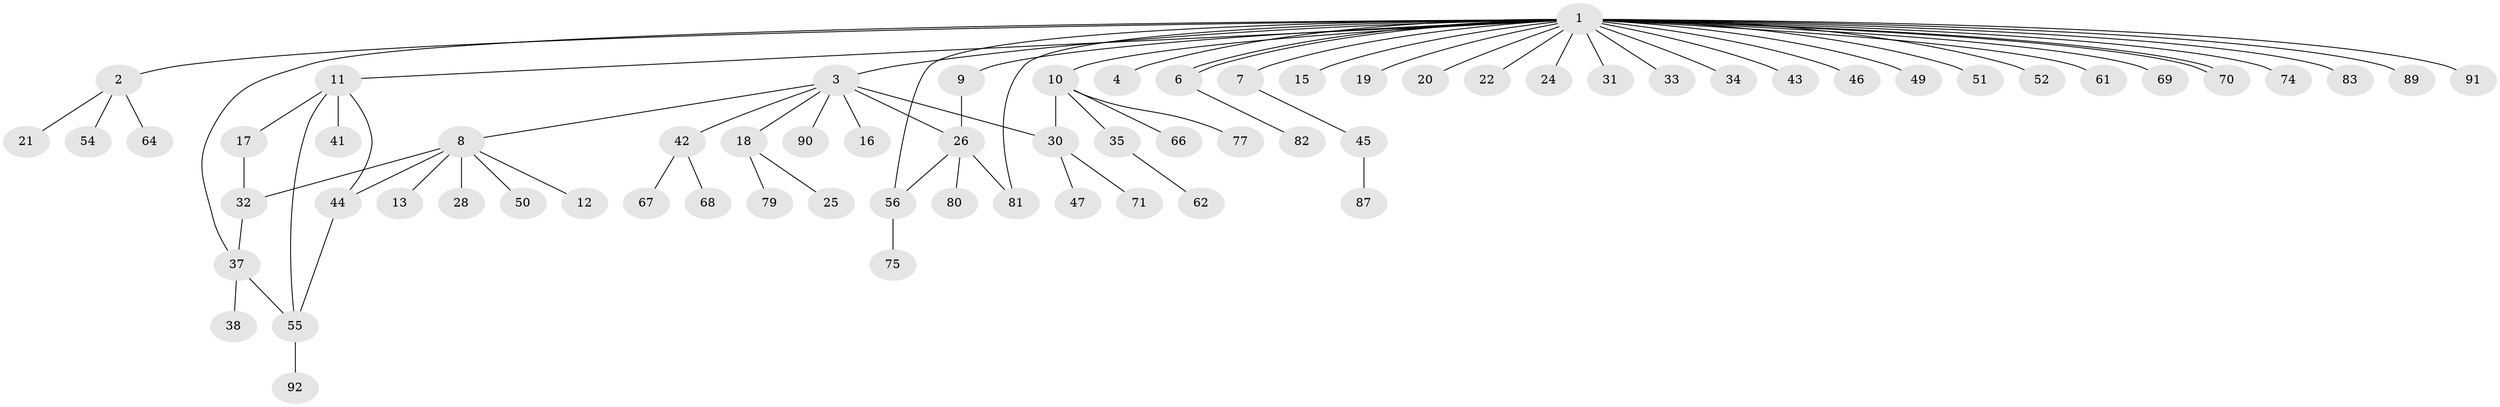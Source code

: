 // Generated by graph-tools (version 1.1) at 2025/52/02/27/25 19:52:00]
// undirected, 68 vertices, 78 edges
graph export_dot {
graph [start="1"]
  node [color=gray90,style=filled];
  1 [super="+36"];
  2 [super="+48"];
  3 [super="+73"];
  4 [super="+5"];
  6 [super="+23"];
  7 [super="+14"];
  8 [super="+27"];
  9 [super="+84"];
  10 [super="+72"];
  11 [super="+29"];
  12;
  13;
  15 [super="+39"];
  16 [super="+40"];
  17;
  18 [super="+88"];
  19;
  20;
  21;
  22;
  24;
  25;
  26 [super="+78"];
  28 [super="+60"];
  30 [super="+57"];
  31;
  32;
  33 [super="+53"];
  34;
  35 [super="+58"];
  37 [super="+65"];
  38;
  41;
  42 [super="+86"];
  43 [super="+63"];
  44;
  45 [super="+85"];
  46;
  47;
  49 [super="+59"];
  50;
  51;
  52;
  54;
  55 [super="+76"];
  56;
  61;
  62;
  64;
  66;
  67;
  68;
  69;
  70;
  71;
  74;
  75;
  77;
  79;
  80;
  81;
  82;
  83;
  87;
  89;
  90;
  91;
  92;
  1 -- 2;
  1 -- 3;
  1 -- 4;
  1 -- 6;
  1 -- 6;
  1 -- 7;
  1 -- 9;
  1 -- 10;
  1 -- 11;
  1 -- 15;
  1 -- 19;
  1 -- 20;
  1 -- 22;
  1 -- 24;
  1 -- 31;
  1 -- 33 [weight=2];
  1 -- 34;
  1 -- 43;
  1 -- 46;
  1 -- 49;
  1 -- 51;
  1 -- 52;
  1 -- 56;
  1 -- 61;
  1 -- 69;
  1 -- 70;
  1 -- 70;
  1 -- 74;
  1 -- 81;
  1 -- 83;
  1 -- 89;
  1 -- 91;
  1 -- 37;
  2 -- 21;
  2 -- 54;
  2 -- 64;
  3 -- 8;
  3 -- 16;
  3 -- 18;
  3 -- 30;
  3 -- 42;
  3 -- 90;
  3 -- 26;
  6 -- 82;
  7 -- 45;
  8 -- 12;
  8 -- 13;
  8 -- 32;
  8 -- 50;
  8 -- 28;
  8 -- 44;
  9 -- 26;
  10 -- 30;
  10 -- 35;
  10 -- 66;
  10 -- 77;
  11 -- 17;
  11 -- 41;
  11 -- 44;
  11 -- 55;
  17 -- 32;
  18 -- 25;
  18 -- 79;
  26 -- 80;
  26 -- 81;
  26 -- 56;
  30 -- 47;
  30 -- 71;
  32 -- 37;
  35 -- 62;
  37 -- 38;
  37 -- 55;
  42 -- 67;
  42 -- 68;
  44 -- 55;
  45 -- 87;
  55 -- 92;
  56 -- 75;
}
